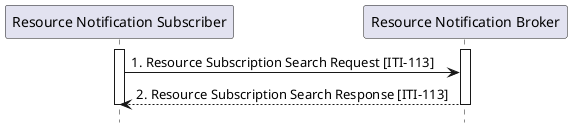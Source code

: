 @startuml
hide footbox
participant "Resource Notification Subscriber" as  Subscriber
participant "Resource Notification Broker" as  Broker



activate Subscriber
activate Broker
Subscriber -> Broker : 1. Resource Subscription Search Request [ITI-113]
Broker --> Subscriber : 2. Resource Subscription Search Response [ITI-113]

deactivate Broker
deactivate Subscriber

@enduml
